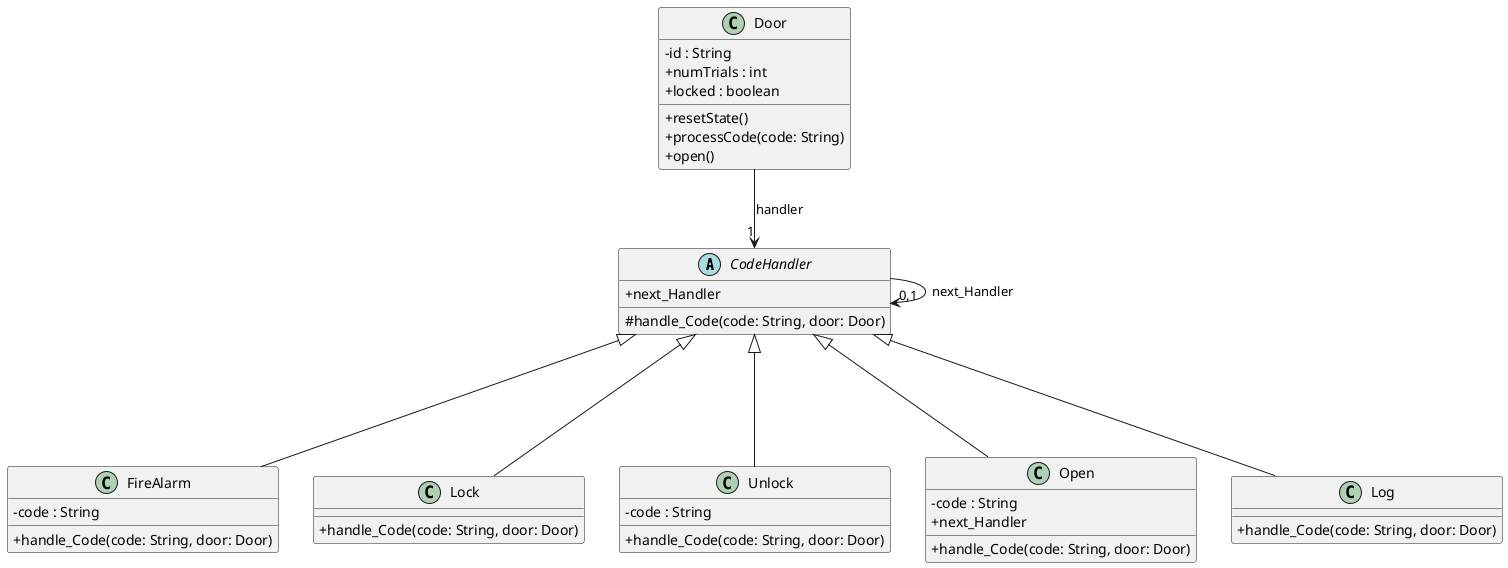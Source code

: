 @startuml

skinparam classAttributeIconSize 0



abstract class CodeHandler {
+ next_Handler
# handle_Code(code: String, door: Door)
}

class Door {
- id : String
+ numTrials : int
+ locked : boolean
+ resetState()
+ processCode(code: String)
+ open()
}

class FireAlarm{
- code : String
+ handle_Code(code: String, door: Door)
}

class Lock{
+ handle_Code(code: String, door: Door)
}

class Unlock{
- code : String
+handle_Code(code: String, door: Door)
}

class Open{
- code : String
+ next_Handler
+ handle_Code(code: String, door: Door)
}

class Log{
+handle_Code(code: String, door: Door)
}

Door -down-> "1" CodeHandler : handler
CodeHandler -> "0,1" CodeHandler : next_Handler
CodeHandler <|--down- Lock
CodeHandler <|--down- Unlock
CodeHandler <|--down- Log
CodeHandler <|--down- Open
CodeHandler <|--down- FireAlarm



@enduml
